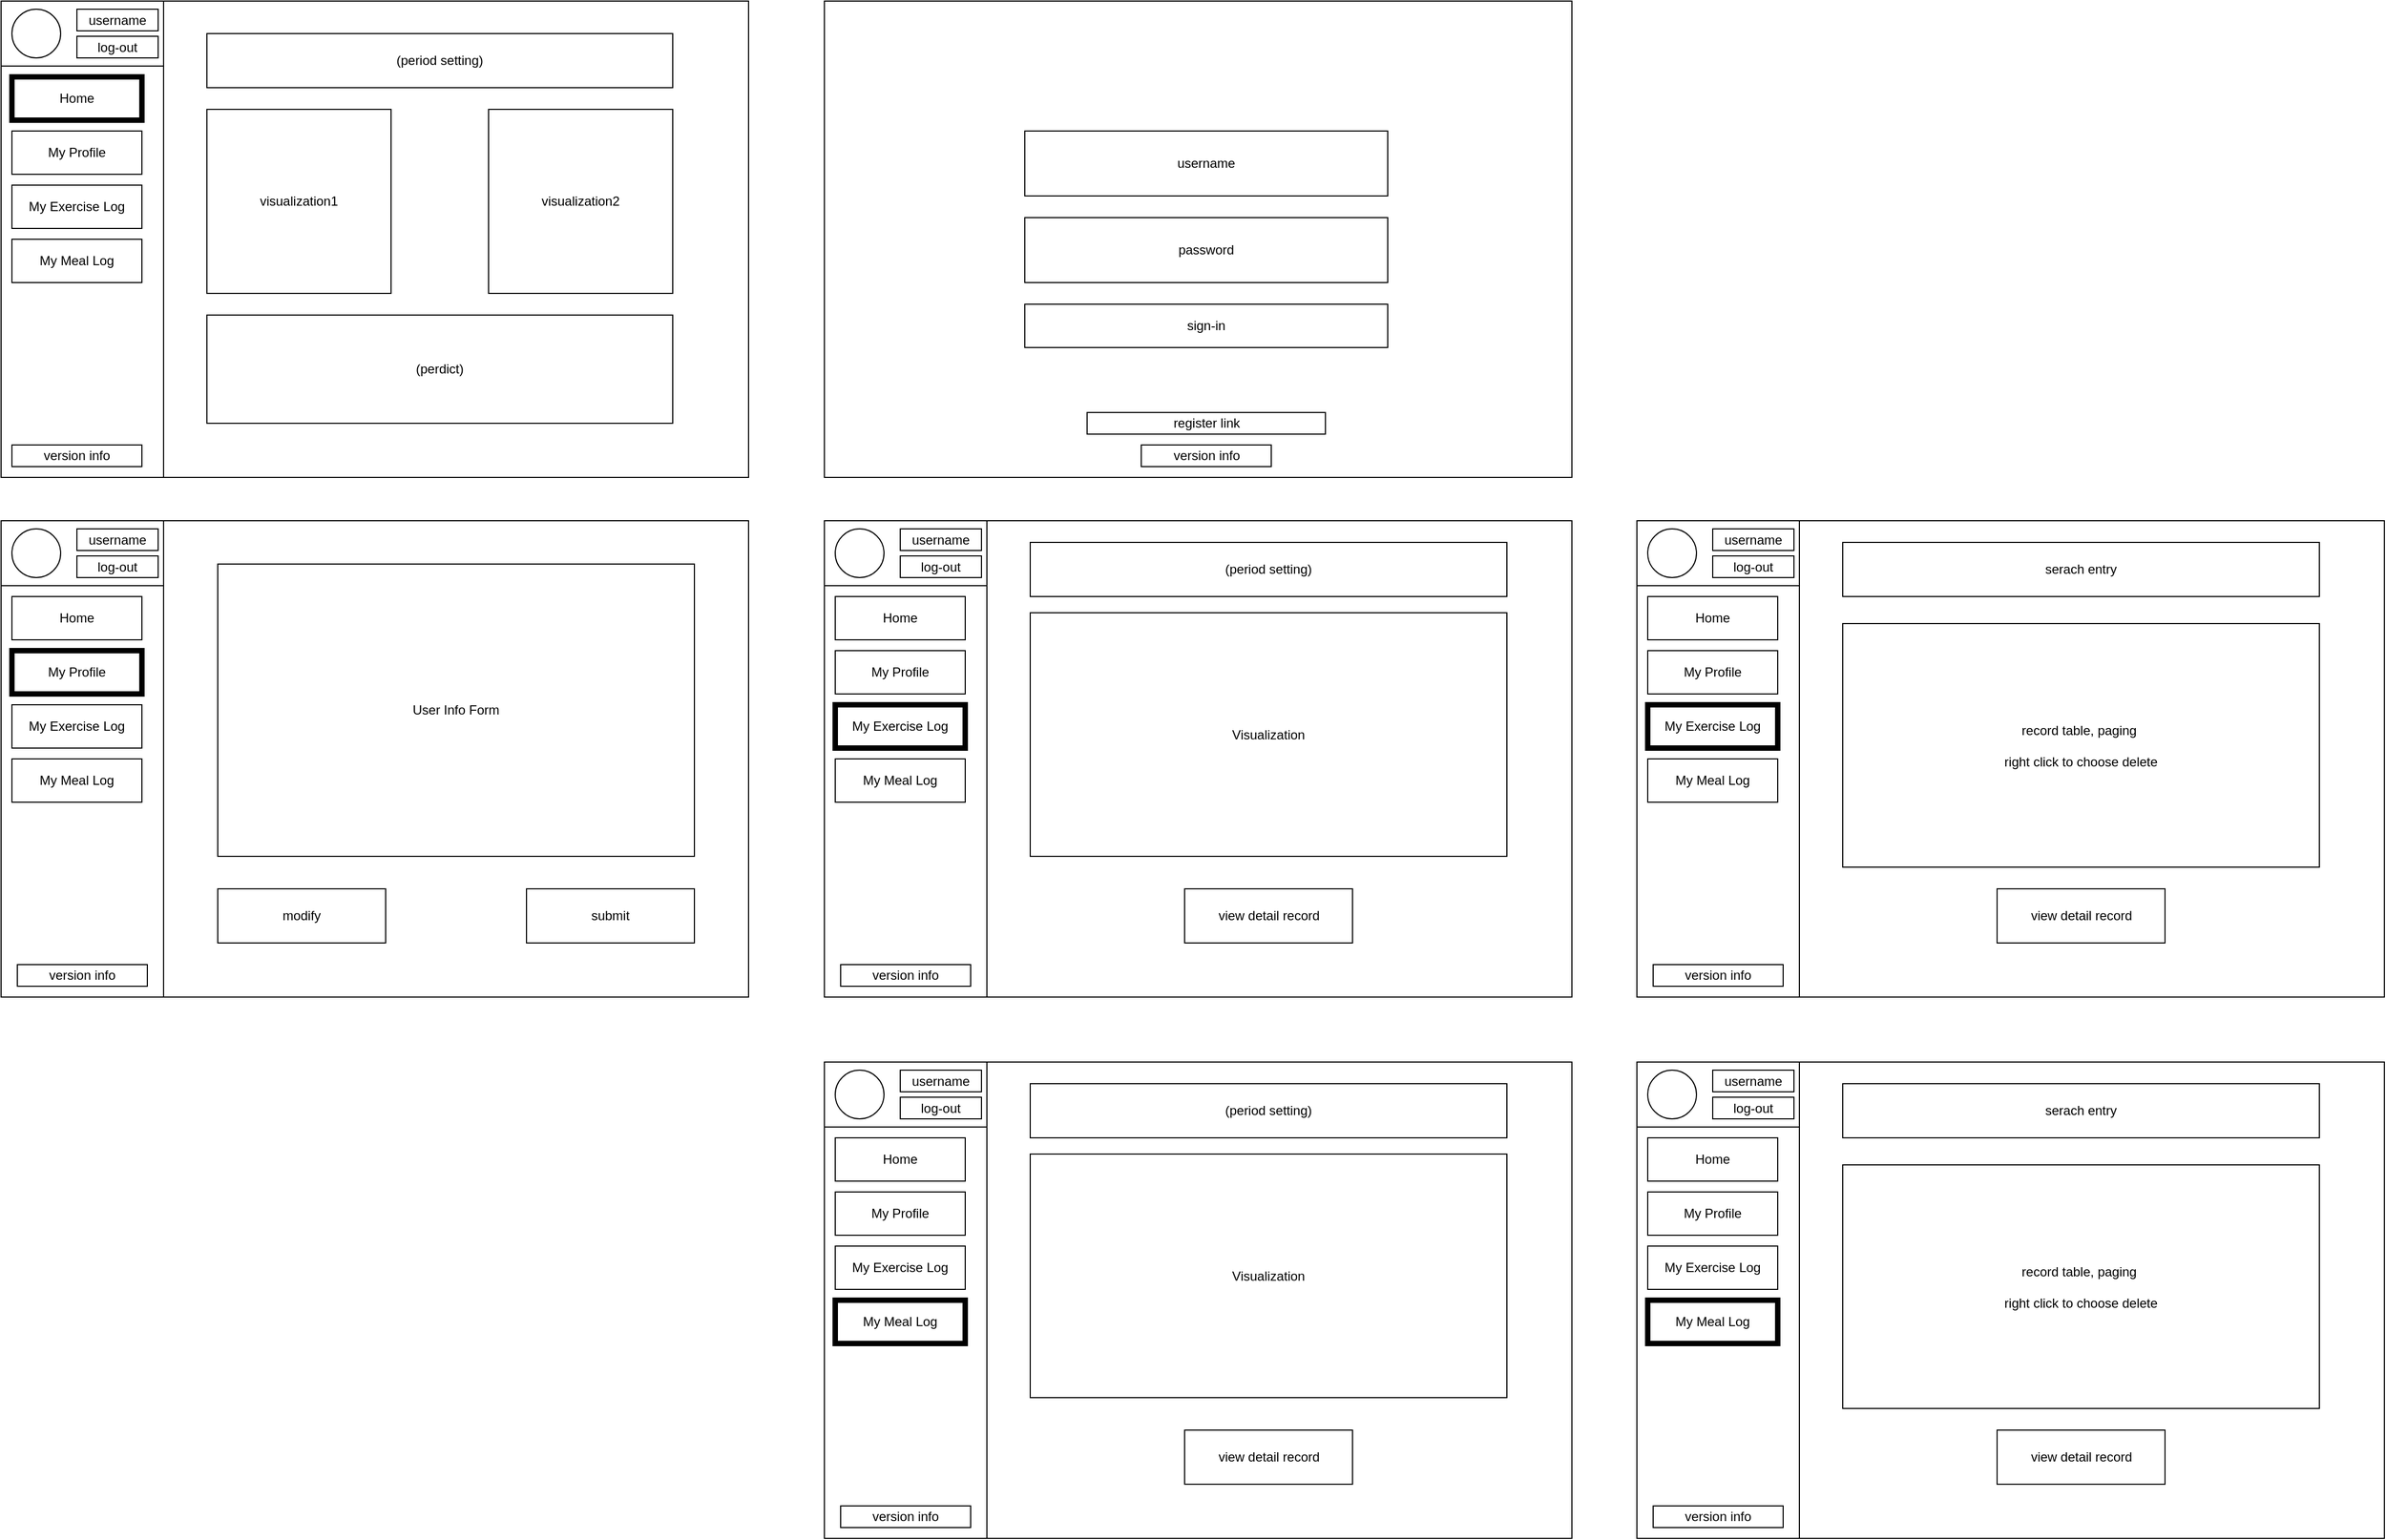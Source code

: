 <mxfile version="22.0.8" type="device">
  <diagram name="第 1 页" id="Zg7XYX9VYqNe3nCEP3rT">
    <mxGraphModel dx="1434" dy="758" grid="1" gridSize="10" guides="1" tooltips="1" connect="1" arrows="1" fold="1" page="1" pageScale="1" pageWidth="827" pageHeight="1169" math="0" shadow="0">
      <root>
        <mxCell id="0" />
        <mxCell id="1" parent="0" />
        <mxCell id="M9WXuRx1mKUzuugAv0Pi-2" value="" style="rounded=0;whiteSpace=wrap;html=1;" vertex="1" parent="1">
          <mxGeometry x="20" y="110" width="690" height="440" as="geometry" />
        </mxCell>
        <mxCell id="M9WXuRx1mKUzuugAv0Pi-9" value="" style="rounded=0;whiteSpace=wrap;html=1;" vertex="1" parent="1">
          <mxGeometry x="20" y="110" width="150" height="440" as="geometry" />
        </mxCell>
        <mxCell id="M9WXuRx1mKUzuugAv0Pi-11" value="My Profile" style="rounded=0;whiteSpace=wrap;html=1;" vertex="1" parent="1">
          <mxGeometry x="30" y="230" width="120" height="40" as="geometry" />
        </mxCell>
        <mxCell id="M9WXuRx1mKUzuugAv0Pi-13" value="My Exercise Log" style="rounded=0;whiteSpace=wrap;html=1;" vertex="1" parent="1">
          <mxGeometry x="30" y="280" width="120" height="40" as="geometry" />
        </mxCell>
        <mxCell id="M9WXuRx1mKUzuugAv0Pi-14" value="My Meal Log" style="rounded=0;whiteSpace=wrap;html=1;" vertex="1" parent="1">
          <mxGeometry x="30" y="330" width="120" height="40" as="geometry" />
        </mxCell>
        <mxCell id="M9WXuRx1mKUzuugAv0Pi-15" value="Home" style="rounded=0;whiteSpace=wrap;html=1;strokeWidth=5;" vertex="1" parent="1">
          <mxGeometry x="30" y="180" width="120" height="40" as="geometry" />
        </mxCell>
        <mxCell id="M9WXuRx1mKUzuugAv0Pi-19" value="" style="group" vertex="1" connectable="0" parent="1">
          <mxGeometry x="20" y="110" width="150" height="60" as="geometry" />
        </mxCell>
        <mxCell id="M9WXuRx1mKUzuugAv0Pi-10" value="" style="rounded=0;whiteSpace=wrap;html=1;" vertex="1" parent="M9WXuRx1mKUzuugAv0Pi-19">
          <mxGeometry width="150" height="60" as="geometry" />
        </mxCell>
        <mxCell id="M9WXuRx1mKUzuugAv0Pi-16" value="" style="ellipse;whiteSpace=wrap;html=1;aspect=fixed;" vertex="1" parent="M9WXuRx1mKUzuugAv0Pi-19">
          <mxGeometry x="10" y="7.5" width="45" height="45" as="geometry" />
        </mxCell>
        <mxCell id="M9WXuRx1mKUzuugAv0Pi-17" value="username" style="rounded=0;whiteSpace=wrap;html=1;" vertex="1" parent="M9WXuRx1mKUzuugAv0Pi-19">
          <mxGeometry x="70" y="7.5" width="75" height="20" as="geometry" />
        </mxCell>
        <mxCell id="M9WXuRx1mKUzuugAv0Pi-18" value="log-out" style="rounded=0;whiteSpace=wrap;html=1;" vertex="1" parent="M9WXuRx1mKUzuugAv0Pi-19">
          <mxGeometry x="70" y="32.5" width="75" height="20" as="geometry" />
        </mxCell>
        <mxCell id="M9WXuRx1mKUzuugAv0Pi-20" value="visualization1" style="whiteSpace=wrap;html=1;aspect=fixed;" vertex="1" parent="1">
          <mxGeometry x="210" y="210" width="170" height="170" as="geometry" />
        </mxCell>
        <mxCell id="M9WXuRx1mKUzuugAv0Pi-21" value="visualization2" style="whiteSpace=wrap;html=1;aspect=fixed;" vertex="1" parent="1">
          <mxGeometry x="470" y="210" width="170" height="170" as="geometry" />
        </mxCell>
        <mxCell id="M9WXuRx1mKUzuugAv0Pi-22" value="(period setting)" style="rounded=0;whiteSpace=wrap;html=1;" vertex="1" parent="1">
          <mxGeometry x="210" y="140" width="430" height="50" as="geometry" />
        </mxCell>
        <mxCell id="M9WXuRx1mKUzuugAv0Pi-23" value="(perdict)" style="rounded=0;whiteSpace=wrap;html=1;" vertex="1" parent="1">
          <mxGeometry x="210" y="400" width="430" height="100" as="geometry" />
        </mxCell>
        <mxCell id="M9WXuRx1mKUzuugAv0Pi-24" value="" style="rounded=0;whiteSpace=wrap;html=1;" vertex="1" parent="1">
          <mxGeometry x="780" y="110" width="690" height="440" as="geometry" />
        </mxCell>
        <mxCell id="M9WXuRx1mKUzuugAv0Pi-26" value="username" style="rounded=0;whiteSpace=wrap;html=1;" vertex="1" parent="1">
          <mxGeometry x="965" y="230" width="335" height="60" as="geometry" />
        </mxCell>
        <mxCell id="M9WXuRx1mKUzuugAv0Pi-27" value="password" style="rounded=0;whiteSpace=wrap;html=1;" vertex="1" parent="1">
          <mxGeometry x="965" y="310" width="335" height="60" as="geometry" />
        </mxCell>
        <mxCell id="M9WXuRx1mKUzuugAv0Pi-28" value="sign-in" style="rounded=0;whiteSpace=wrap;html=1;" vertex="1" parent="1">
          <mxGeometry x="965" y="390" width="335" height="40" as="geometry" />
        </mxCell>
        <mxCell id="M9WXuRx1mKUzuugAv0Pi-30" value="" style="rounded=0;whiteSpace=wrap;html=1;" vertex="1" parent="1">
          <mxGeometry x="20" y="590" width="690" height="440" as="geometry" />
        </mxCell>
        <mxCell id="M9WXuRx1mKUzuugAv0Pi-31" value="" style="rounded=0;whiteSpace=wrap;html=1;" vertex="1" parent="1">
          <mxGeometry x="20" y="590" width="150" height="440" as="geometry" />
        </mxCell>
        <mxCell id="M9WXuRx1mKUzuugAv0Pi-32" value="My Profile" style="rounded=0;whiteSpace=wrap;html=1;strokeWidth=5;" vertex="1" parent="1">
          <mxGeometry x="30" y="710" width="120" height="40" as="geometry" />
        </mxCell>
        <mxCell id="M9WXuRx1mKUzuugAv0Pi-33" value="My Exercise Log" style="rounded=0;whiteSpace=wrap;html=1;" vertex="1" parent="1">
          <mxGeometry x="30" y="760" width="120" height="40" as="geometry" />
        </mxCell>
        <mxCell id="M9WXuRx1mKUzuugAv0Pi-34" value="My Meal Log" style="rounded=0;whiteSpace=wrap;html=1;" vertex="1" parent="1">
          <mxGeometry x="30" y="810" width="120" height="40" as="geometry" />
        </mxCell>
        <mxCell id="M9WXuRx1mKUzuugAv0Pi-35" value="Home" style="rounded=0;whiteSpace=wrap;html=1;strokeWidth=1;" vertex="1" parent="1">
          <mxGeometry x="30" y="660" width="120" height="40" as="geometry" />
        </mxCell>
        <mxCell id="M9WXuRx1mKUzuugAv0Pi-36" value="" style="group" vertex="1" connectable="0" parent="1">
          <mxGeometry x="20" y="590" width="150" height="60" as="geometry" />
        </mxCell>
        <mxCell id="M9WXuRx1mKUzuugAv0Pi-37" value="" style="rounded=0;whiteSpace=wrap;html=1;" vertex="1" parent="M9WXuRx1mKUzuugAv0Pi-36">
          <mxGeometry width="150" height="60" as="geometry" />
        </mxCell>
        <mxCell id="M9WXuRx1mKUzuugAv0Pi-38" value="" style="ellipse;whiteSpace=wrap;html=1;aspect=fixed;" vertex="1" parent="M9WXuRx1mKUzuugAv0Pi-36">
          <mxGeometry x="10" y="7.5" width="45" height="45" as="geometry" />
        </mxCell>
        <mxCell id="M9WXuRx1mKUzuugAv0Pi-39" value="username" style="rounded=0;whiteSpace=wrap;html=1;" vertex="1" parent="M9WXuRx1mKUzuugAv0Pi-36">
          <mxGeometry x="70" y="7.5" width="75" height="20" as="geometry" />
        </mxCell>
        <mxCell id="M9WXuRx1mKUzuugAv0Pi-40" value="log-out" style="rounded=0;whiteSpace=wrap;html=1;" vertex="1" parent="M9WXuRx1mKUzuugAv0Pi-36">
          <mxGeometry x="70" y="32.5" width="75" height="20" as="geometry" />
        </mxCell>
        <mxCell id="M9WXuRx1mKUzuugAv0Pi-45" value="User Info Form" style="rounded=0;whiteSpace=wrap;html=1;" vertex="1" parent="1">
          <mxGeometry x="220" y="630" width="440" height="270" as="geometry" />
        </mxCell>
        <mxCell id="M9WXuRx1mKUzuugAv0Pi-46" value="modify" style="rounded=0;whiteSpace=wrap;html=1;" vertex="1" parent="1">
          <mxGeometry x="220" y="930" width="155" height="50" as="geometry" />
        </mxCell>
        <mxCell id="M9WXuRx1mKUzuugAv0Pi-47" value="submit" style="rounded=0;whiteSpace=wrap;html=1;" vertex="1" parent="1">
          <mxGeometry x="505" y="930" width="155" height="50" as="geometry" />
        </mxCell>
        <mxCell id="M9WXuRx1mKUzuugAv0Pi-48" value="" style="rounded=0;whiteSpace=wrap;html=1;" vertex="1" parent="1">
          <mxGeometry x="780" y="590" width="690" height="440" as="geometry" />
        </mxCell>
        <mxCell id="M9WXuRx1mKUzuugAv0Pi-49" value="" style="rounded=0;whiteSpace=wrap;html=1;" vertex="1" parent="1">
          <mxGeometry x="780" y="590" width="150" height="440" as="geometry" />
        </mxCell>
        <mxCell id="M9WXuRx1mKUzuugAv0Pi-50" value="My Profile" style="rounded=0;whiteSpace=wrap;html=1;strokeWidth=1;" vertex="1" parent="1">
          <mxGeometry x="790" y="710" width="120" height="40" as="geometry" />
        </mxCell>
        <mxCell id="M9WXuRx1mKUzuugAv0Pi-51" value="My Exercise Log" style="rounded=0;whiteSpace=wrap;html=1;strokeWidth=5;" vertex="1" parent="1">
          <mxGeometry x="790" y="760" width="120" height="40" as="geometry" />
        </mxCell>
        <mxCell id="M9WXuRx1mKUzuugAv0Pi-52" value="My Meal Log" style="rounded=0;whiteSpace=wrap;html=1;" vertex="1" parent="1">
          <mxGeometry x="790" y="810" width="120" height="40" as="geometry" />
        </mxCell>
        <mxCell id="M9WXuRx1mKUzuugAv0Pi-53" value="Home" style="rounded=0;whiteSpace=wrap;html=1;strokeWidth=1;" vertex="1" parent="1">
          <mxGeometry x="790" y="660" width="120" height="40" as="geometry" />
        </mxCell>
        <mxCell id="M9WXuRx1mKUzuugAv0Pi-54" value="" style="group" vertex="1" connectable="0" parent="1">
          <mxGeometry x="780" y="590" width="150" height="60" as="geometry" />
        </mxCell>
        <mxCell id="M9WXuRx1mKUzuugAv0Pi-55" value="" style="rounded=0;whiteSpace=wrap;html=1;" vertex="1" parent="M9WXuRx1mKUzuugAv0Pi-54">
          <mxGeometry width="150" height="60" as="geometry" />
        </mxCell>
        <mxCell id="M9WXuRx1mKUzuugAv0Pi-56" value="" style="ellipse;whiteSpace=wrap;html=1;aspect=fixed;" vertex="1" parent="M9WXuRx1mKUzuugAv0Pi-54">
          <mxGeometry x="10" y="7.5" width="45" height="45" as="geometry" />
        </mxCell>
        <mxCell id="M9WXuRx1mKUzuugAv0Pi-57" value="username" style="rounded=0;whiteSpace=wrap;html=1;" vertex="1" parent="M9WXuRx1mKUzuugAv0Pi-54">
          <mxGeometry x="70" y="7.5" width="75" height="20" as="geometry" />
        </mxCell>
        <mxCell id="M9WXuRx1mKUzuugAv0Pi-58" value="log-out" style="rounded=0;whiteSpace=wrap;html=1;" vertex="1" parent="M9WXuRx1mKUzuugAv0Pi-54">
          <mxGeometry x="70" y="32.5" width="75" height="20" as="geometry" />
        </mxCell>
        <mxCell id="M9WXuRx1mKUzuugAv0Pi-59" value="Visualization" style="rounded=0;whiteSpace=wrap;html=1;" vertex="1" parent="1">
          <mxGeometry x="970" y="675" width="440" height="225" as="geometry" />
        </mxCell>
        <mxCell id="M9WXuRx1mKUzuugAv0Pi-62" value="(period setting)" style="rounded=0;whiteSpace=wrap;html=1;" vertex="1" parent="1">
          <mxGeometry x="970" y="610" width="440" height="50" as="geometry" />
        </mxCell>
        <mxCell id="M9WXuRx1mKUzuugAv0Pi-63" value="view detail record" style="rounded=0;whiteSpace=wrap;html=1;" vertex="1" parent="1">
          <mxGeometry x="1112.5" y="930" width="155" height="50" as="geometry" />
        </mxCell>
        <mxCell id="M9WXuRx1mKUzuugAv0Pi-64" value="" style="rounded=0;whiteSpace=wrap;html=1;" vertex="1" parent="1">
          <mxGeometry x="1530" y="590" width="690" height="440" as="geometry" />
        </mxCell>
        <mxCell id="M9WXuRx1mKUzuugAv0Pi-65" value="" style="rounded=0;whiteSpace=wrap;html=1;" vertex="1" parent="1">
          <mxGeometry x="1530" y="590" width="150" height="440" as="geometry" />
        </mxCell>
        <mxCell id="M9WXuRx1mKUzuugAv0Pi-66" value="My Profile" style="rounded=0;whiteSpace=wrap;html=1;strokeWidth=1;" vertex="1" parent="1">
          <mxGeometry x="1540" y="710" width="120" height="40" as="geometry" />
        </mxCell>
        <mxCell id="M9WXuRx1mKUzuugAv0Pi-67" value="My Exercise Log" style="rounded=0;whiteSpace=wrap;html=1;strokeWidth=5;" vertex="1" parent="1">
          <mxGeometry x="1540" y="760" width="120" height="40" as="geometry" />
        </mxCell>
        <mxCell id="M9WXuRx1mKUzuugAv0Pi-68" value="My Meal Log" style="rounded=0;whiteSpace=wrap;html=1;" vertex="1" parent="1">
          <mxGeometry x="1540" y="810" width="120" height="40" as="geometry" />
        </mxCell>
        <mxCell id="M9WXuRx1mKUzuugAv0Pi-69" value="Home" style="rounded=0;whiteSpace=wrap;html=1;strokeWidth=1;" vertex="1" parent="1">
          <mxGeometry x="1540" y="660" width="120" height="40" as="geometry" />
        </mxCell>
        <mxCell id="M9WXuRx1mKUzuugAv0Pi-70" value="" style="group" vertex="1" connectable="0" parent="1">
          <mxGeometry x="1530" y="590" width="150" height="60" as="geometry" />
        </mxCell>
        <mxCell id="M9WXuRx1mKUzuugAv0Pi-71" value="" style="rounded=0;whiteSpace=wrap;html=1;" vertex="1" parent="M9WXuRx1mKUzuugAv0Pi-70">
          <mxGeometry width="150" height="60" as="geometry" />
        </mxCell>
        <mxCell id="M9WXuRx1mKUzuugAv0Pi-72" value="" style="ellipse;whiteSpace=wrap;html=1;aspect=fixed;" vertex="1" parent="M9WXuRx1mKUzuugAv0Pi-70">
          <mxGeometry x="10" y="7.5" width="45" height="45" as="geometry" />
        </mxCell>
        <mxCell id="M9WXuRx1mKUzuugAv0Pi-73" value="username" style="rounded=0;whiteSpace=wrap;html=1;" vertex="1" parent="M9WXuRx1mKUzuugAv0Pi-70">
          <mxGeometry x="70" y="7.5" width="75" height="20" as="geometry" />
        </mxCell>
        <mxCell id="M9WXuRx1mKUzuugAv0Pi-74" value="log-out" style="rounded=0;whiteSpace=wrap;html=1;" vertex="1" parent="M9WXuRx1mKUzuugAv0Pi-70">
          <mxGeometry x="70" y="32.5" width="75" height="20" as="geometry" />
        </mxCell>
        <mxCell id="M9WXuRx1mKUzuugAv0Pi-76" value="serach entry" style="rounded=0;whiteSpace=wrap;html=1;" vertex="1" parent="1">
          <mxGeometry x="1720" y="610" width="440" height="50" as="geometry" />
        </mxCell>
        <mxCell id="M9WXuRx1mKUzuugAv0Pi-77" value="view detail record" style="rounded=0;whiteSpace=wrap;html=1;" vertex="1" parent="1">
          <mxGeometry x="1862.5" y="930" width="155" height="50" as="geometry" />
        </mxCell>
        <mxCell id="M9WXuRx1mKUzuugAv0Pi-78" value="record table, paging&amp;nbsp;&lt;br&gt;&lt;br&gt;right click to choose delete" style="rounded=0;whiteSpace=wrap;html=1;" vertex="1" parent="1">
          <mxGeometry x="1720" y="685" width="440" height="225" as="geometry" />
        </mxCell>
        <mxCell id="M9WXuRx1mKUzuugAv0Pi-80" value="" style="rounded=0;whiteSpace=wrap;html=1;" vertex="1" parent="1">
          <mxGeometry x="780" y="1090" width="690" height="440" as="geometry" />
        </mxCell>
        <mxCell id="M9WXuRx1mKUzuugAv0Pi-81" value="" style="rounded=0;whiteSpace=wrap;html=1;" vertex="1" parent="1">
          <mxGeometry x="780" y="1090" width="150" height="440" as="geometry" />
        </mxCell>
        <mxCell id="M9WXuRx1mKUzuugAv0Pi-82" value="My Profile" style="rounded=0;whiteSpace=wrap;html=1;strokeWidth=1;" vertex="1" parent="1">
          <mxGeometry x="790" y="1210" width="120" height="40" as="geometry" />
        </mxCell>
        <mxCell id="M9WXuRx1mKUzuugAv0Pi-83" value="My Exercise Log" style="rounded=0;whiteSpace=wrap;html=1;strokeWidth=1;" vertex="1" parent="1">
          <mxGeometry x="790" y="1260" width="120" height="40" as="geometry" />
        </mxCell>
        <mxCell id="M9WXuRx1mKUzuugAv0Pi-84" value="My Meal Log" style="rounded=0;whiteSpace=wrap;html=1;strokeWidth=5;" vertex="1" parent="1">
          <mxGeometry x="790" y="1310" width="120" height="40" as="geometry" />
        </mxCell>
        <mxCell id="M9WXuRx1mKUzuugAv0Pi-85" value="Home" style="rounded=0;whiteSpace=wrap;html=1;strokeWidth=1;" vertex="1" parent="1">
          <mxGeometry x="790" y="1160" width="120" height="40" as="geometry" />
        </mxCell>
        <mxCell id="M9WXuRx1mKUzuugAv0Pi-86" value="" style="group" vertex="1" connectable="0" parent="1">
          <mxGeometry x="780" y="1090" width="150" height="60" as="geometry" />
        </mxCell>
        <mxCell id="M9WXuRx1mKUzuugAv0Pi-87" value="" style="rounded=0;whiteSpace=wrap;html=1;" vertex="1" parent="M9WXuRx1mKUzuugAv0Pi-86">
          <mxGeometry width="150" height="60" as="geometry" />
        </mxCell>
        <mxCell id="M9WXuRx1mKUzuugAv0Pi-88" value="" style="ellipse;whiteSpace=wrap;html=1;aspect=fixed;" vertex="1" parent="M9WXuRx1mKUzuugAv0Pi-86">
          <mxGeometry x="10" y="7.5" width="45" height="45" as="geometry" />
        </mxCell>
        <mxCell id="M9WXuRx1mKUzuugAv0Pi-89" value="username" style="rounded=0;whiteSpace=wrap;html=1;" vertex="1" parent="M9WXuRx1mKUzuugAv0Pi-86">
          <mxGeometry x="70" y="7.5" width="75" height="20" as="geometry" />
        </mxCell>
        <mxCell id="M9WXuRx1mKUzuugAv0Pi-90" value="log-out" style="rounded=0;whiteSpace=wrap;html=1;" vertex="1" parent="M9WXuRx1mKUzuugAv0Pi-86">
          <mxGeometry x="70" y="32.5" width="75" height="20" as="geometry" />
        </mxCell>
        <mxCell id="M9WXuRx1mKUzuugAv0Pi-91" value="Visualization" style="rounded=0;whiteSpace=wrap;html=1;" vertex="1" parent="1">
          <mxGeometry x="970" y="1175" width="440" height="225" as="geometry" />
        </mxCell>
        <mxCell id="M9WXuRx1mKUzuugAv0Pi-92" value="(period setting)" style="rounded=0;whiteSpace=wrap;html=1;" vertex="1" parent="1">
          <mxGeometry x="970" y="1110" width="440" height="50" as="geometry" />
        </mxCell>
        <mxCell id="M9WXuRx1mKUzuugAv0Pi-93" value="view detail record" style="rounded=0;whiteSpace=wrap;html=1;" vertex="1" parent="1">
          <mxGeometry x="1112.5" y="1430" width="155" height="50" as="geometry" />
        </mxCell>
        <mxCell id="M9WXuRx1mKUzuugAv0Pi-94" value="" style="rounded=0;whiteSpace=wrap;html=1;" vertex="1" parent="1">
          <mxGeometry x="1530" y="1090" width="690" height="440" as="geometry" />
        </mxCell>
        <mxCell id="M9WXuRx1mKUzuugAv0Pi-95" value="" style="rounded=0;whiteSpace=wrap;html=1;" vertex="1" parent="1">
          <mxGeometry x="1530" y="1090" width="150" height="440" as="geometry" />
        </mxCell>
        <mxCell id="M9WXuRx1mKUzuugAv0Pi-96" value="My Profile" style="rounded=0;whiteSpace=wrap;html=1;strokeWidth=1;" vertex="1" parent="1">
          <mxGeometry x="1540" y="1210" width="120" height="40" as="geometry" />
        </mxCell>
        <mxCell id="M9WXuRx1mKUzuugAv0Pi-97" value="My Exercise Log" style="rounded=0;whiteSpace=wrap;html=1;strokeWidth=1;" vertex="1" parent="1">
          <mxGeometry x="1540" y="1260" width="120" height="40" as="geometry" />
        </mxCell>
        <mxCell id="M9WXuRx1mKUzuugAv0Pi-98" value="My Meal Log" style="rounded=0;whiteSpace=wrap;html=1;strokeWidth=5;" vertex="1" parent="1">
          <mxGeometry x="1540" y="1310" width="120" height="40" as="geometry" />
        </mxCell>
        <mxCell id="M9WXuRx1mKUzuugAv0Pi-99" value="Home" style="rounded=0;whiteSpace=wrap;html=1;strokeWidth=1;" vertex="1" parent="1">
          <mxGeometry x="1540" y="1160" width="120" height="40" as="geometry" />
        </mxCell>
        <mxCell id="M9WXuRx1mKUzuugAv0Pi-100" value="" style="group" vertex="1" connectable="0" parent="1">
          <mxGeometry x="1530" y="1090" width="150" height="60" as="geometry" />
        </mxCell>
        <mxCell id="M9WXuRx1mKUzuugAv0Pi-101" value="" style="rounded=0;whiteSpace=wrap;html=1;" vertex="1" parent="M9WXuRx1mKUzuugAv0Pi-100">
          <mxGeometry width="150" height="60" as="geometry" />
        </mxCell>
        <mxCell id="M9WXuRx1mKUzuugAv0Pi-102" value="" style="ellipse;whiteSpace=wrap;html=1;aspect=fixed;" vertex="1" parent="M9WXuRx1mKUzuugAv0Pi-100">
          <mxGeometry x="10" y="7.5" width="45" height="45" as="geometry" />
        </mxCell>
        <mxCell id="M9WXuRx1mKUzuugAv0Pi-103" value="username" style="rounded=0;whiteSpace=wrap;html=1;" vertex="1" parent="M9WXuRx1mKUzuugAv0Pi-100">
          <mxGeometry x="70" y="7.5" width="75" height="20" as="geometry" />
        </mxCell>
        <mxCell id="M9WXuRx1mKUzuugAv0Pi-104" value="log-out" style="rounded=0;whiteSpace=wrap;html=1;" vertex="1" parent="M9WXuRx1mKUzuugAv0Pi-100">
          <mxGeometry x="70" y="32.5" width="75" height="20" as="geometry" />
        </mxCell>
        <mxCell id="M9WXuRx1mKUzuugAv0Pi-105" value="serach entry" style="rounded=0;whiteSpace=wrap;html=1;" vertex="1" parent="1">
          <mxGeometry x="1720" y="1110" width="440" height="50" as="geometry" />
        </mxCell>
        <mxCell id="M9WXuRx1mKUzuugAv0Pi-106" value="view detail record" style="rounded=0;whiteSpace=wrap;html=1;" vertex="1" parent="1">
          <mxGeometry x="1862.5" y="1430" width="155" height="50" as="geometry" />
        </mxCell>
        <mxCell id="M9WXuRx1mKUzuugAv0Pi-107" value="record table, paging&amp;nbsp;&lt;br&gt;&lt;br&gt;right click to choose delete" style="rounded=0;whiteSpace=wrap;html=1;" vertex="1" parent="1">
          <mxGeometry x="1720" y="1185" width="440" height="225" as="geometry" />
        </mxCell>
        <mxCell id="M9WXuRx1mKUzuugAv0Pi-108" value="version info" style="rounded=0;whiteSpace=wrap;html=1;" vertex="1" parent="1">
          <mxGeometry x="30" y="520" width="120" height="20" as="geometry" />
        </mxCell>
        <mxCell id="M9WXuRx1mKUzuugAv0Pi-137" value="version info" style="rounded=0;whiteSpace=wrap;html=1;" vertex="1" parent="1">
          <mxGeometry x="35" y="1000" width="120" height="20" as="geometry" />
        </mxCell>
        <mxCell id="M9WXuRx1mKUzuugAv0Pi-138" value="version info" style="rounded=0;whiteSpace=wrap;html=1;" vertex="1" parent="1">
          <mxGeometry x="795" y="1000" width="120" height="20" as="geometry" />
        </mxCell>
        <mxCell id="M9WXuRx1mKUzuugAv0Pi-139" value="version info" style="rounded=0;whiteSpace=wrap;html=1;" vertex="1" parent="1">
          <mxGeometry x="795" y="1500" width="120" height="20" as="geometry" />
        </mxCell>
        <mxCell id="M9WXuRx1mKUzuugAv0Pi-140" value="version info" style="rounded=0;whiteSpace=wrap;html=1;" vertex="1" parent="1">
          <mxGeometry x="1545" y="1500" width="120" height="20" as="geometry" />
        </mxCell>
        <mxCell id="M9WXuRx1mKUzuugAv0Pi-141" value="version info" style="rounded=0;whiteSpace=wrap;html=1;" vertex="1" parent="1">
          <mxGeometry x="1545" y="1000" width="120" height="20" as="geometry" />
        </mxCell>
        <mxCell id="M9WXuRx1mKUzuugAv0Pi-142" value="version info" style="rounded=0;whiteSpace=wrap;html=1;" vertex="1" parent="1">
          <mxGeometry x="1072.5" y="520" width="120" height="20" as="geometry" />
        </mxCell>
        <mxCell id="M9WXuRx1mKUzuugAv0Pi-143" value="register link" style="rounded=0;whiteSpace=wrap;html=1;" vertex="1" parent="1">
          <mxGeometry x="1022.5" y="490" width="220" height="20" as="geometry" />
        </mxCell>
      </root>
    </mxGraphModel>
  </diagram>
</mxfile>

